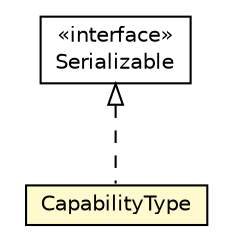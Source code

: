 #!/usr/local/bin/dot
#
# Class diagram 
# Generated by UMLGraph version R5_6-24-gf6e263 (http://www.umlgraph.org/)
#

digraph G {
	edge [fontname="Helvetica",fontsize=10,labelfontname="Helvetica",labelfontsize=10];
	node [fontname="Helvetica",fontsize=10,shape=plaintext];
	nodesep=0.25;
	ranksep=0.5;
	// org.universAAL.middleware.managers.deploy.uapp.model.CapabilityType
	c116758 [label=<<table title="org.universAAL.middleware.managers.deploy.uapp.model.CapabilityType" border="0" cellborder="1" cellspacing="0" cellpadding="2" port="p" bgcolor="lemonChiffon" href="./CapabilityType.html">
		<tr><td><table border="0" cellspacing="0" cellpadding="1">
<tr><td align="center" balign="center"> CapabilityType </td></tr>
		</table></td></tr>
		</table>>, URL="./CapabilityType.html", fontname="Helvetica", fontcolor="black", fontsize=10.0];
	//org.universAAL.middleware.managers.deploy.uapp.model.CapabilityType implements java.io.Serializable
	c117278:p -> c116758:p [dir=back,arrowtail=empty,style=dashed];
	// java.io.Serializable
	c117278 [label=<<table title="java.io.Serializable" border="0" cellborder="1" cellspacing="0" cellpadding="2" port="p" href="http://java.sun.com/j2se/1.4.2/docs/api/java/io/Serializable.html">
		<tr><td><table border="0" cellspacing="0" cellpadding="1">
<tr><td align="center" balign="center"> &#171;interface&#187; </td></tr>
<tr><td align="center" balign="center"> Serializable </td></tr>
		</table></td></tr>
		</table>>, URL="http://java.sun.com/j2se/1.4.2/docs/api/java/io/Serializable.html", fontname="Helvetica", fontcolor="black", fontsize=10.0];
}

